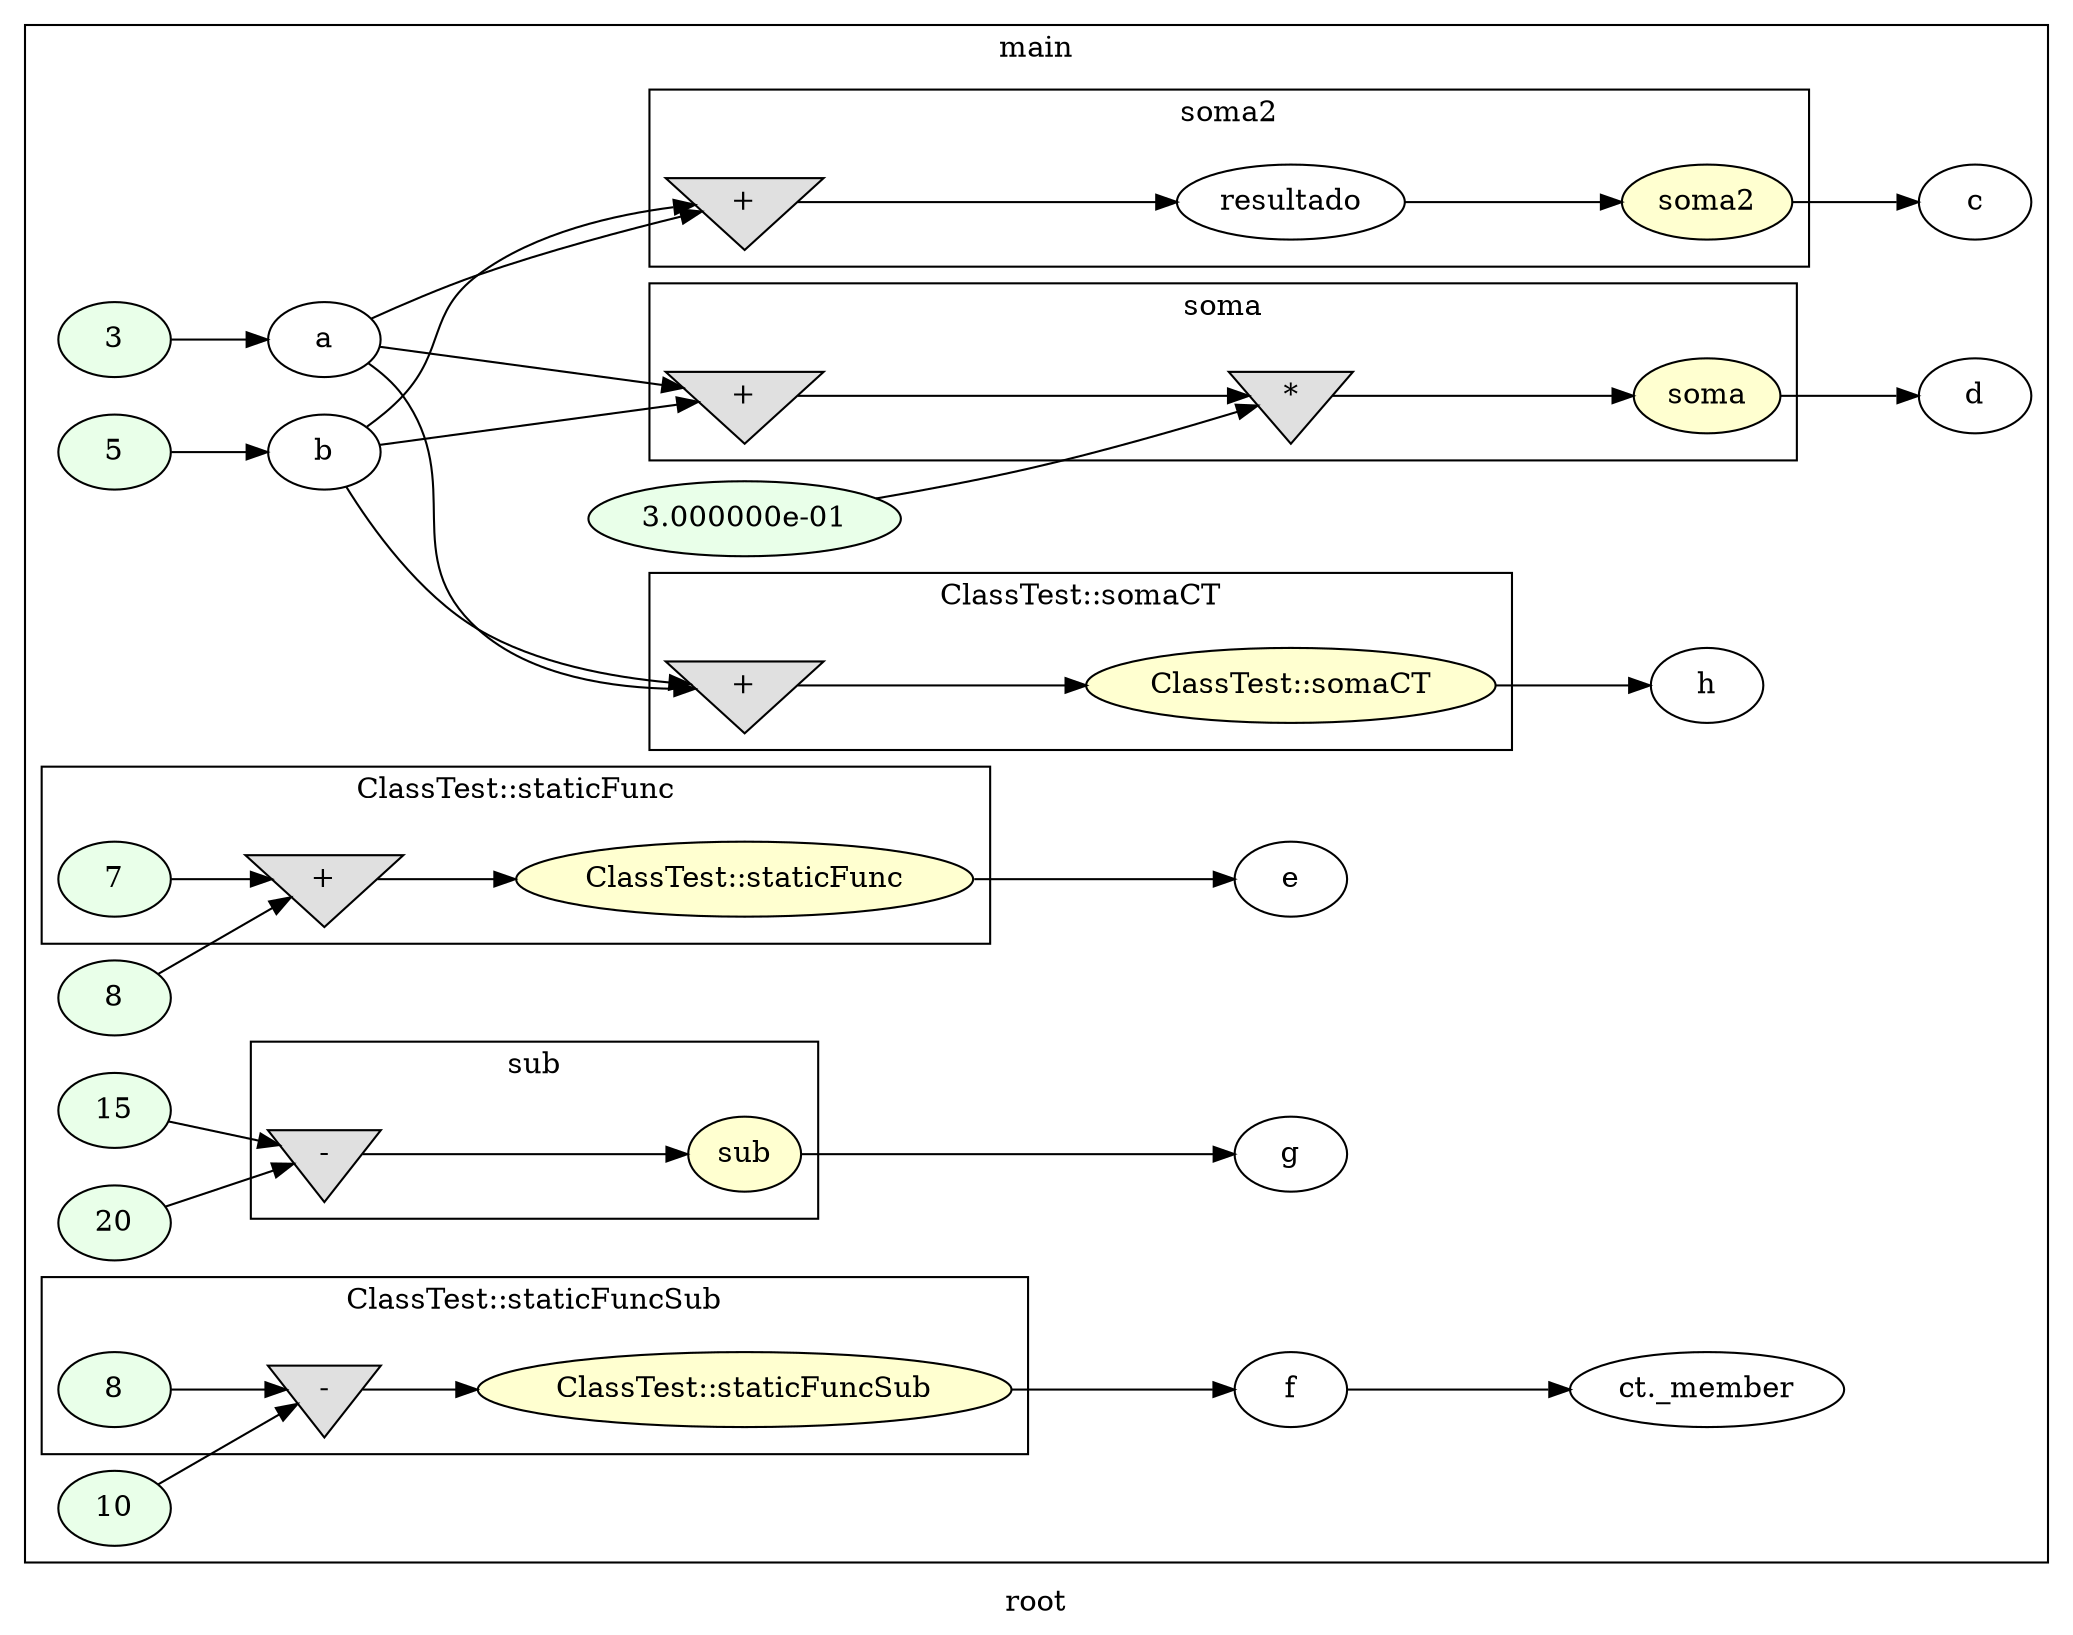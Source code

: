digraph G
{
rankdir=LR;
label = "root";
subgraph cluster_1 {
label = "main";
parent = "G";
startinglines = "2_6_6";
	node_000001 [ label = "3", style=filled, fillcolor="#E9FFE9", startinglines=9 ]
	node_000002 [ label = "a", startingline=9 ]
	node_000003 [ label = "5", style=filled, fillcolor="#E9FFE9", startinglines=10 ]
	node_000004 [ label = "b", startingline=10 ]
	node_000008 [ label = "c", startingline=9 ]
	node_000009 [ label = "3.000000e-01", style=filled, fillcolor="#E9FFE9", startinglines=13 ]
	node_000013 [ label = "d", startingline=6 ]
	node_000014 [ label = "8", style=filled, fillcolor="#E9FFE9", startinglines=15 ]
	node_000018 [ label = "e", startingline=6 ]
	node_000019 [ label = "15", style=filled, fillcolor="#E9FFE9", startinglines=17 ]
	node_000020 [ label = "20", style=filled, fillcolor="#E9FFE9", startinglines=17 ]
	node_000023 [ label = "g", startingline=5 ]
	node_000024 [ label = "10", style=filled, fillcolor="#E9FFE9", startinglines=19 ]
	node_000028 [ label = "f", startingline=11 ]
	node_000030 [ label = "ct._member", startingline=22 ]
	node_000033 [ label = "h", startingline=16 ]
subgraph cluster_2 {
label = "soma2";
parent = "cluster_1";
startinglines = "9_10_11";
	node_000005 [ label = "+", shape=invtriangle, style=filled, fillcolor="#E0E0E0", startinglines=8 ]
	node_000006 [ label = "resultado", startingline=8 ]
	node_000007 [ label = "soma2", style=filled, fillcolor="#FFFFD0", startinglines=9 ]
}
subgraph cluster_3 {
label = "soma";
parent = "cluster_1";
startinglines = "8_9_13";
	node_000010 [ label = "+", shape=invtriangle, style=filled, fillcolor="#E0E0E0", startinglines=6 ]
	node_000011 [ label = "*", shape=invtriangle, style=filled, fillcolor="#E0E0E0", startinglines=6 ]
	node_000012 [ label = "soma", style=filled, fillcolor="#FFFFD0", startinglines=6 ]
}
subgraph cluster_4 {
label = "ClassTest::staticFunc";
parent = "cluster_1";
startinglines = "13_6_15";
	node_000015 [ label = "7", style=filled, fillcolor="#E9FFE9", startinglines=6 ]
	node_000016 [ label = "+", shape=invtriangle, style=filled, fillcolor="#E0E0E0", startinglines=6 ]
	node_000017 [ label = "ClassTest::staticFunc", style=filled, fillcolor="#FFFFD0", startinglines=6 ]
}
subgraph cluster_5 {
label = "sub";
parent = "cluster_1";
startinglines = "15_6_17";
	node_000021 [ label = "-", shape=invtriangle, style=filled, fillcolor="#E0E0E0", startinglines=5 ]
	node_000022 [ label = "sub", style=filled, fillcolor="#FFFFD0", startinglines=5 ]
}
subgraph cluster_6 {
label = "ClassTest::staticFuncSub";
parent = "cluster_1";
startinglines = "17_5_19";
	node_000025 [ label = "8", style=filled, fillcolor="#E9FFE9", startinglines=11 ]
	node_000026 [ label = "-", shape=invtriangle, style=filled, fillcolor="#E0E0E0", startinglines=11 ]
	node_000027 [ label = "ClassTest::staticFuncSub", style=filled, fillcolor="#FFFFD0", startinglines=11 ]
}
subgraph cluster_7 {
label = "ClassTest::somaCT";
parent = "cluster_1";
startinglines = "21_22_24";
	node_000031 [ label = "+", shape=invtriangle, style=filled, fillcolor="#E0E0E0", startinglines=16 ]
	node_000032 [ label = "ClassTest::somaCT", style=filled, fillcolor="#FFFFD0", startinglines=16 ]
}
}
	node_000001 -> node_000002
	node_000002 -> node_000005
	node_000002 -> node_000010
	node_000002 -> node_000031
	node_000003 -> node_000004
	node_000004 -> node_000005
	node_000004 -> node_000010
	node_000004 -> node_000031
	node_000009 -> node_000011
	node_000014 -> node_000016
	node_000019 -> node_000021
	node_000020 -> node_000021
	node_000024 -> node_000026
	node_000028 -> node_000030
	node_000005 -> node_000006
	node_000006 -> node_000007
	node_000007 -> node_000008
	node_000010 -> node_000011
	node_000011 -> node_000012
	node_000012 -> node_000013
	node_000015 -> node_000016
	node_000016 -> node_000017
	node_000017 -> node_000018
	node_000021 -> node_000022
	node_000022 -> node_000023
	node_000025 -> node_000026
	node_000026 -> node_000027
	node_000027 -> node_000028
	node_000031 -> node_000032
	node_000032 -> node_000033
}
